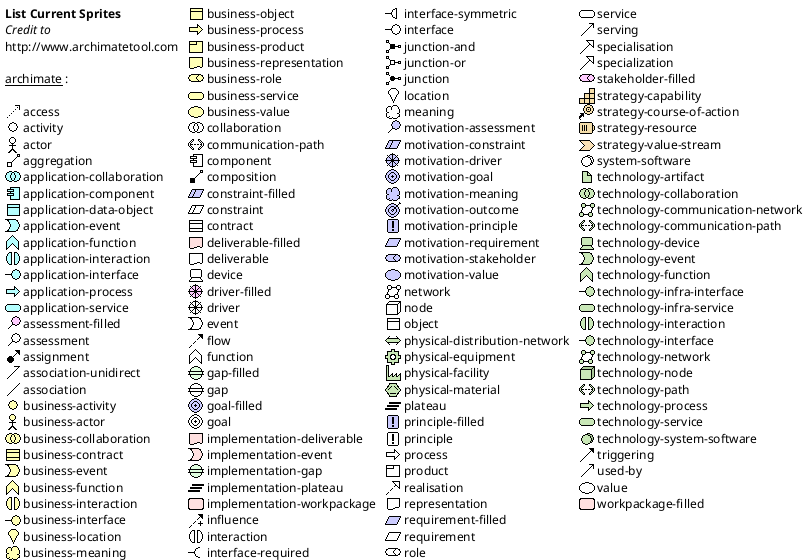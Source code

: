 @startuml
!define SPRITESURL https://raw.githubusercontent.com/plantuml-stdlib/gilbarbara-plantuml-sprites/v1.0/sprites
listsprites
@enduml

